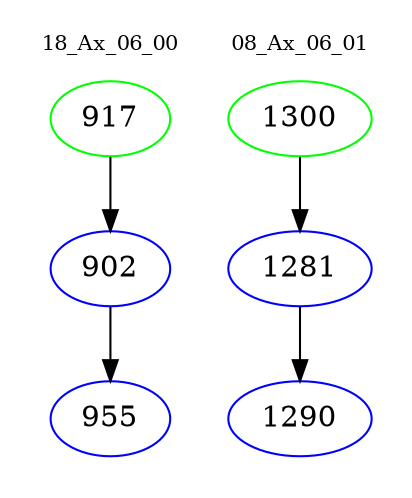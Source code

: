 digraph{
subgraph cluster_0 {
color = white
label = "18_Ax_06_00";
fontsize=10;
T0_917 [label="917", color="green"]
T0_917 -> T0_902 [color="black"]
T0_902 [label="902", color="blue"]
T0_902 -> T0_955 [color="black"]
T0_955 [label="955", color="blue"]
}
subgraph cluster_1 {
color = white
label = "08_Ax_06_01";
fontsize=10;
T1_1300 [label="1300", color="green"]
T1_1300 -> T1_1281 [color="black"]
T1_1281 [label="1281", color="blue"]
T1_1281 -> T1_1290 [color="black"]
T1_1290 [label="1290", color="blue"]
}
}

